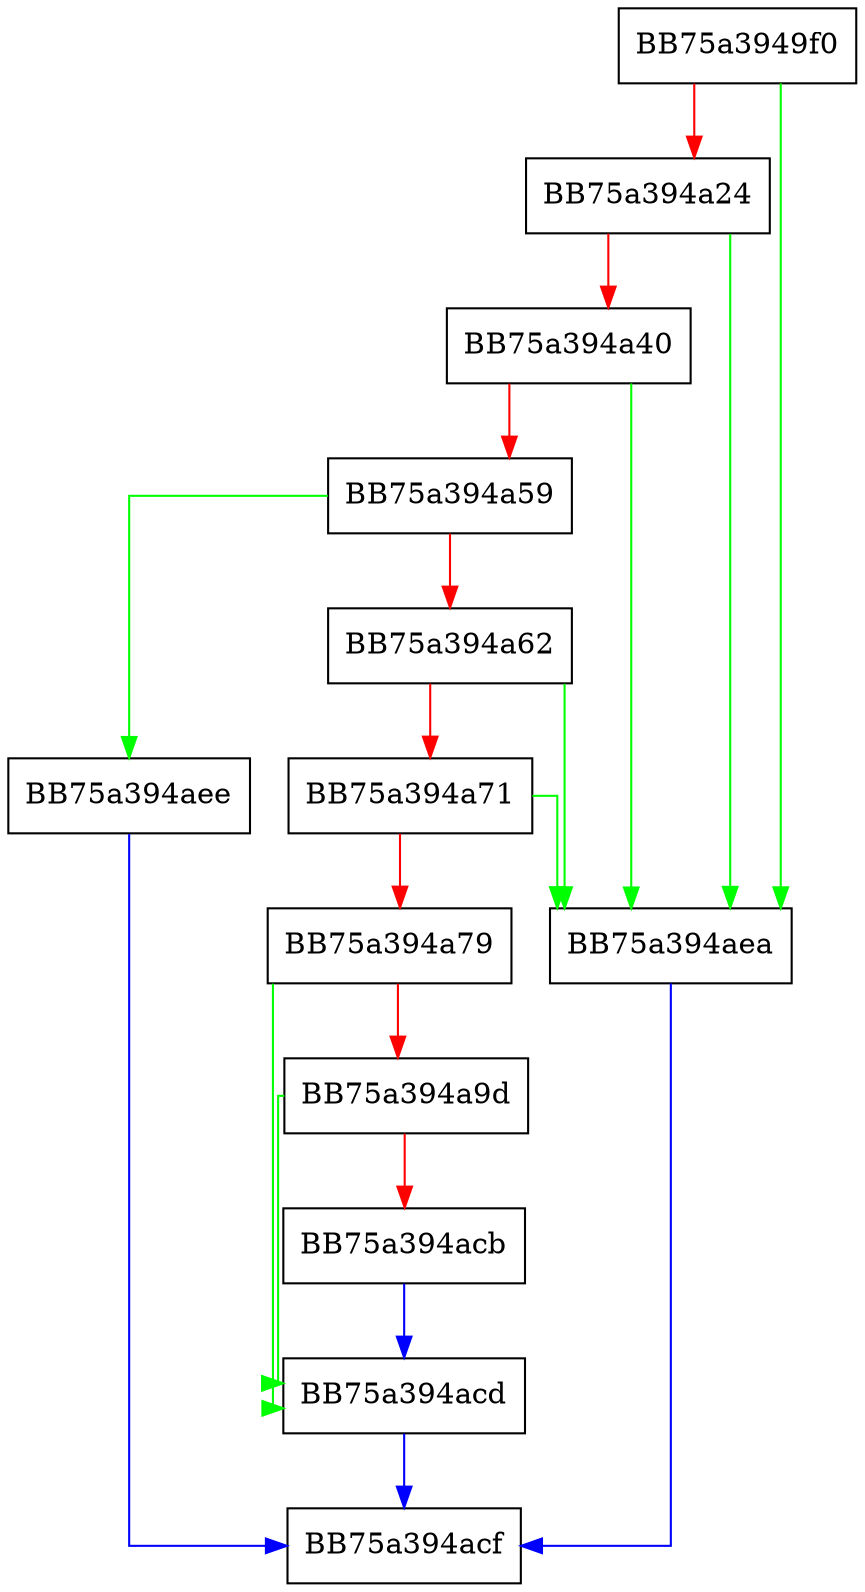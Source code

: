 digraph write {
  node [shape="box"];
  graph [splines=ortho];
  BB75a3949f0 -> BB75a394aea [color="green"];
  BB75a3949f0 -> BB75a394a24 [color="red"];
  BB75a394a24 -> BB75a394aea [color="green"];
  BB75a394a24 -> BB75a394a40 [color="red"];
  BB75a394a40 -> BB75a394aea [color="green"];
  BB75a394a40 -> BB75a394a59 [color="red"];
  BB75a394a59 -> BB75a394aee [color="green"];
  BB75a394a59 -> BB75a394a62 [color="red"];
  BB75a394a62 -> BB75a394aea [color="green"];
  BB75a394a62 -> BB75a394a71 [color="red"];
  BB75a394a71 -> BB75a394aea [color="green"];
  BB75a394a71 -> BB75a394a79 [color="red"];
  BB75a394a79 -> BB75a394acd [color="green"];
  BB75a394a79 -> BB75a394a9d [color="red"];
  BB75a394a9d -> BB75a394acd [color="green"];
  BB75a394a9d -> BB75a394acb [color="red"];
  BB75a394acb -> BB75a394acd [color="blue"];
  BB75a394acd -> BB75a394acf [color="blue"];
  BB75a394aea -> BB75a394acf [color="blue"];
  BB75a394aee -> BB75a394acf [color="blue"];
}